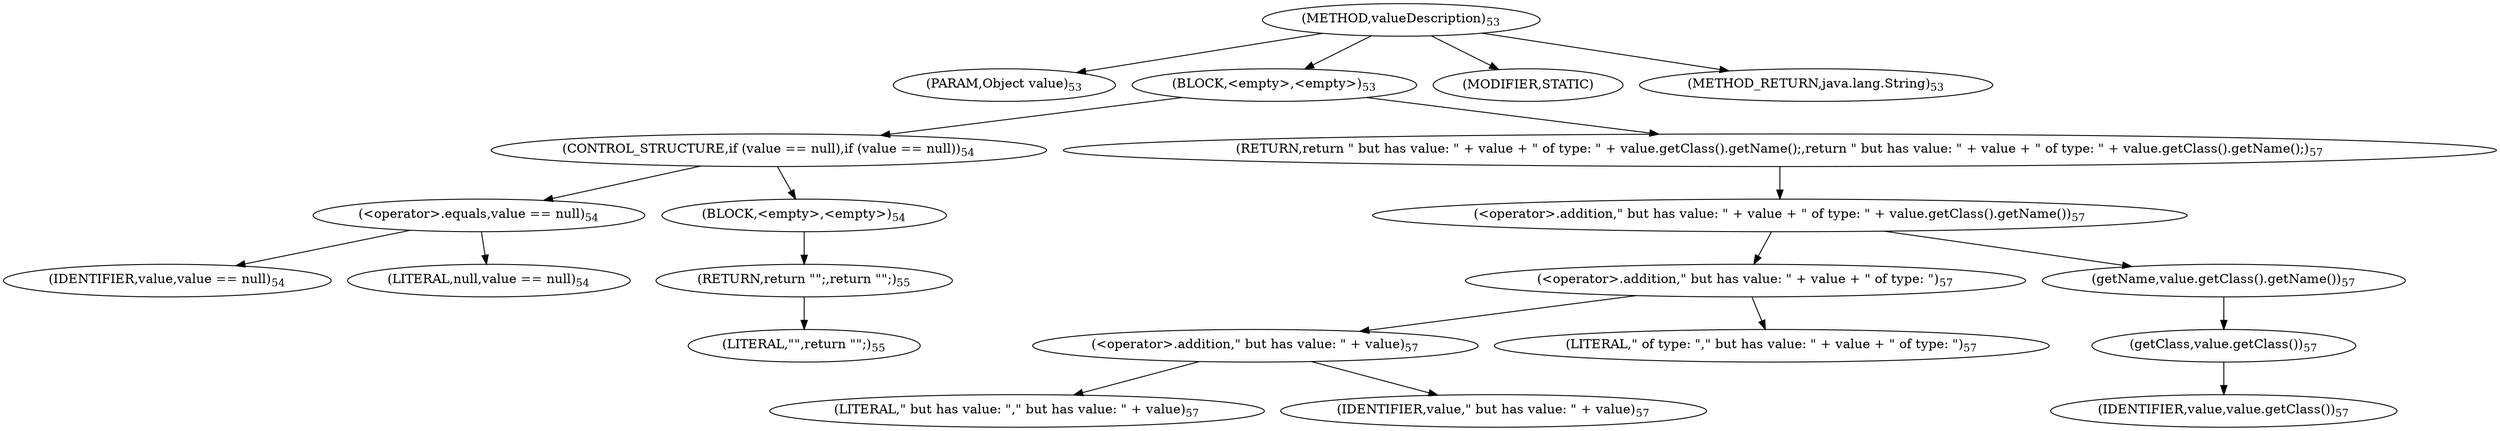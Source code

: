 digraph "valueDescription" {  
"85" [label = <(METHOD,valueDescription)<SUB>53</SUB>> ]
"86" [label = <(PARAM,Object value)<SUB>53</SUB>> ]
"87" [label = <(BLOCK,&lt;empty&gt;,&lt;empty&gt;)<SUB>53</SUB>> ]
"88" [label = <(CONTROL_STRUCTURE,if (value == null),if (value == null))<SUB>54</SUB>> ]
"89" [label = <(&lt;operator&gt;.equals,value == null)<SUB>54</SUB>> ]
"90" [label = <(IDENTIFIER,value,value == null)<SUB>54</SUB>> ]
"91" [label = <(LITERAL,null,value == null)<SUB>54</SUB>> ]
"92" [label = <(BLOCK,&lt;empty&gt;,&lt;empty&gt;)<SUB>54</SUB>> ]
"93" [label = <(RETURN,return &quot;&quot;;,return &quot;&quot;;)<SUB>55</SUB>> ]
"94" [label = <(LITERAL,&quot;&quot;,return &quot;&quot;;)<SUB>55</SUB>> ]
"95" [label = <(RETURN,return &quot; but has value: &quot; + value + &quot; of type: &quot; + value.getClass().getName();,return &quot; but has value: &quot; + value + &quot; of type: &quot; + value.getClass().getName();)<SUB>57</SUB>> ]
"96" [label = <(&lt;operator&gt;.addition,&quot; but has value: &quot; + value + &quot; of type: &quot; + value.getClass().getName())<SUB>57</SUB>> ]
"97" [label = <(&lt;operator&gt;.addition,&quot; but has value: &quot; + value + &quot; of type: &quot;)<SUB>57</SUB>> ]
"98" [label = <(&lt;operator&gt;.addition,&quot; but has value: &quot; + value)<SUB>57</SUB>> ]
"99" [label = <(LITERAL,&quot; but has value: &quot;,&quot; but has value: &quot; + value)<SUB>57</SUB>> ]
"100" [label = <(IDENTIFIER,value,&quot; but has value: &quot; + value)<SUB>57</SUB>> ]
"101" [label = <(LITERAL,&quot; of type: &quot;,&quot; but has value: &quot; + value + &quot; of type: &quot;)<SUB>57</SUB>> ]
"102" [label = <(getName,value.getClass().getName())<SUB>57</SUB>> ]
"103" [label = <(getClass,value.getClass())<SUB>57</SUB>> ]
"104" [label = <(IDENTIFIER,value,value.getClass())<SUB>57</SUB>> ]
"105" [label = <(MODIFIER,STATIC)> ]
"106" [label = <(METHOD_RETURN,java.lang.String)<SUB>53</SUB>> ]
  "85" -> "86" 
  "85" -> "87" 
  "85" -> "105" 
  "85" -> "106" 
  "87" -> "88" 
  "87" -> "95" 
  "88" -> "89" 
  "88" -> "92" 
  "89" -> "90" 
  "89" -> "91" 
  "92" -> "93" 
  "93" -> "94" 
  "95" -> "96" 
  "96" -> "97" 
  "96" -> "102" 
  "97" -> "98" 
  "97" -> "101" 
  "98" -> "99" 
  "98" -> "100" 
  "102" -> "103" 
  "103" -> "104" 
}
